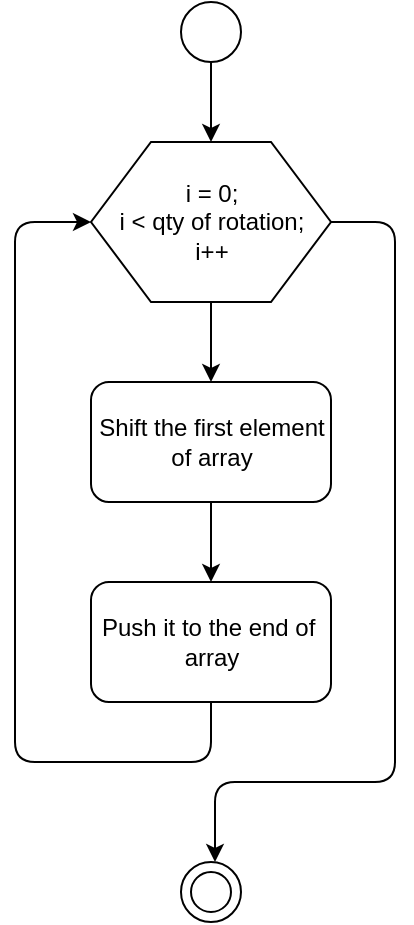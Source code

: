 <mxfile version="12.1.3" pages="1"><diagram id="dqGVB4U0ReGEV0u5HR4Z" name="Page-1"><mxGraphModel dx="1673" dy="796" grid="1" gridSize="10" guides="1" tooltips="1" connect="1" arrows="1" fold="1" page="1" pageScale="1" pageWidth="827" pageHeight="1169" math="0" shadow="0"><root><mxCell id="0"/><mxCell id="1" parent="0"/><mxCell id="Wi2JpJFYg5VXslExlaAn-123" style="edgeStyle=orthogonalEdgeStyle;rounded=1;comic=0;jumpStyle=arc;orthogonalLoop=1;jettySize=auto;html=1;entryX=0.5;entryY=0;entryDx=0;entryDy=0;strokeColor=#000000;strokeWidth=1;fontColor=#000000;" edge="1" parent="1" source="Wi2JpJFYg5VXslExlaAn-119" target="Wi2JpJFYg5VXslExlaAn-120"><mxGeometry relative="1" as="geometry"/></mxCell><mxCell id="Wi2JpJFYg5VXslExlaAn-119" value="" style="ellipse;whiteSpace=wrap;html=1;aspect=fixed;labelBackgroundColor=none;fontColor=#000000;" vertex="1" parent="1"><mxGeometry x="402.5" y="310" width="30" height="30" as="geometry"/></mxCell><mxCell id="Wi2JpJFYg5VXslExlaAn-124" style="edgeStyle=orthogonalEdgeStyle;rounded=1;comic=0;jumpStyle=arc;orthogonalLoop=1;jettySize=auto;html=1;strokeColor=#000000;strokeWidth=1;fontColor=#000000;" edge="1" parent="1" source="Wi2JpJFYg5VXslExlaAn-120"><mxGeometry relative="1" as="geometry"><mxPoint x="417.5" y="500" as="targetPoint"/></mxGeometry></mxCell><mxCell id="Wi2JpJFYg5VXslExlaAn-133" style="edgeStyle=orthogonalEdgeStyle;rounded=1;comic=0;jumpStyle=arc;orthogonalLoop=1;jettySize=auto;html=1;exitX=1;exitY=0.5;exitDx=0;exitDy=0;strokeColor=#000000;strokeWidth=1;fontColor=#000000;" edge="1" parent="1" source="Wi2JpJFYg5VXslExlaAn-120"><mxGeometry relative="1" as="geometry"><mxPoint x="419.5" y="740" as="targetPoint"/><Array as="points"><mxPoint x="509.5" y="420"/><mxPoint x="509.5" y="700"/><mxPoint x="419.5" y="700"/></Array></mxGeometry></mxCell><mxCell id="Wi2JpJFYg5VXslExlaAn-120" value="i = 0; &lt;br&gt;i &amp;lt; qty of rotation;&lt;br&gt;i++" style="shape=hexagon;perimeter=hexagonPerimeter2;whiteSpace=wrap;html=1;labelBackgroundColor=none;fontColor=#000000;" vertex="1" parent="1"><mxGeometry x="357.5" y="380" width="120" height="80" as="geometry"/></mxCell><mxCell id="Wi2JpJFYg5VXslExlaAn-130" style="edgeStyle=orthogonalEdgeStyle;rounded=1;comic=0;jumpStyle=arc;orthogonalLoop=1;jettySize=auto;html=1;entryX=0.5;entryY=0;entryDx=0;entryDy=0;strokeColor=#000000;strokeWidth=1;fontColor=#000000;" edge="1" parent="1" source="Wi2JpJFYg5VXslExlaAn-126" target="Wi2JpJFYg5VXslExlaAn-128"><mxGeometry relative="1" as="geometry"/></mxCell><mxCell id="Wi2JpJFYg5VXslExlaAn-126" value="Shift the first element of array" style="rounded=1;whiteSpace=wrap;html=1;labelBackgroundColor=none;fontColor=#000000;" vertex="1" parent="1"><mxGeometry x="357.5" y="500" width="120" height="60" as="geometry"/></mxCell><mxCell id="Wi2JpJFYg5VXslExlaAn-131" style="edgeStyle=orthogonalEdgeStyle;rounded=1;comic=0;jumpStyle=arc;orthogonalLoop=1;jettySize=auto;html=1;strokeColor=#000000;strokeWidth=1;fontColor=#000000;entryX=0;entryY=0.5;entryDx=0;entryDy=0;" edge="1" parent="1" source="Wi2JpJFYg5VXslExlaAn-128" target="Wi2JpJFYg5VXslExlaAn-120"><mxGeometry relative="1" as="geometry"><mxPoint x="229.5" y="370" as="targetPoint"/><Array as="points"><mxPoint x="417.5" y="690"/><mxPoint x="319.5" y="690"/><mxPoint x="319.5" y="420"/></Array></mxGeometry></mxCell><mxCell id="Wi2JpJFYg5VXslExlaAn-128" value="Push it to the end of&amp;nbsp; array" style="rounded=1;whiteSpace=wrap;html=1;labelBackgroundColor=none;fontColor=#000000;" vertex="1" parent="1"><mxGeometry x="357.5" y="600" width="120" height="60" as="geometry"/></mxCell><mxCell id="Wi2JpJFYg5VXslExlaAn-137" value="" style="ellipse;whiteSpace=wrap;html=1;aspect=fixed;labelBackgroundColor=none;fontColor=#000000;" vertex="1" parent="1"><mxGeometry x="402.5" y="740" width="30" height="30" as="geometry"/></mxCell><mxCell id="Wi2JpJFYg5VXslExlaAn-138" value="" style="ellipse;whiteSpace=wrap;html=1;aspect=fixed;labelBackgroundColor=none;fontColor=#000000;" vertex="1" parent="1"><mxGeometry x="407.5" y="745" width="20" height="20" as="geometry"/></mxCell></root></mxGraphModel></diagram></mxfile>